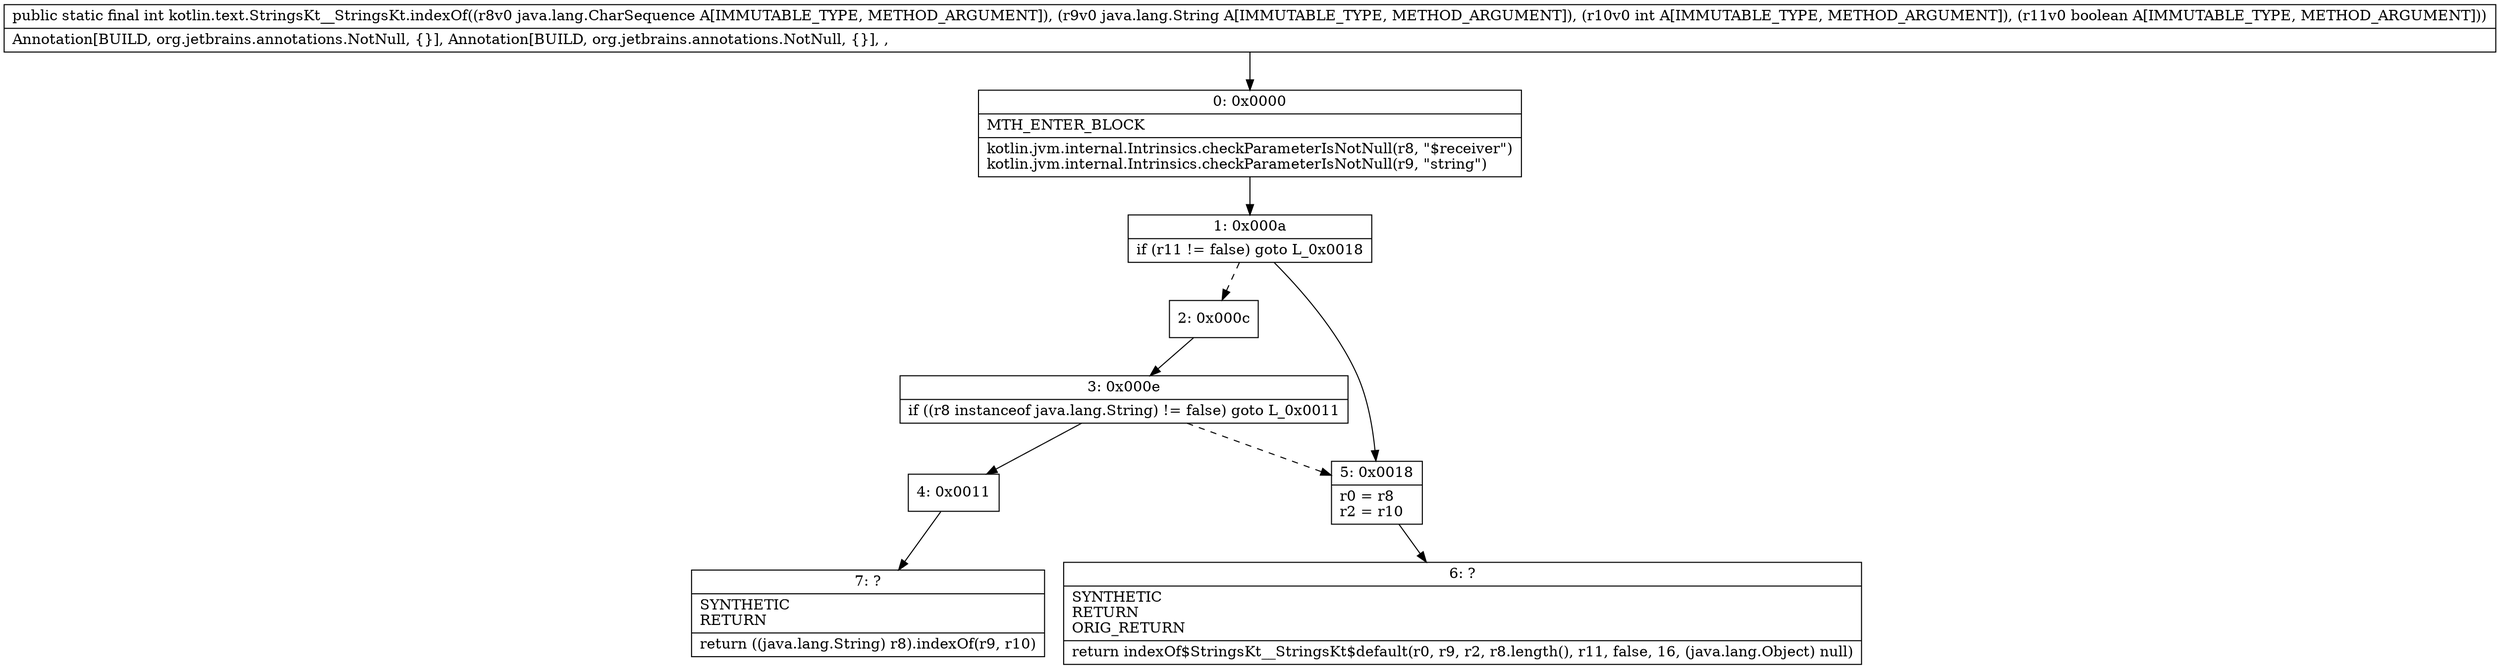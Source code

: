 digraph "CFG forkotlin.text.StringsKt__StringsKt.indexOf(Ljava\/lang\/CharSequence;Ljava\/lang\/String;IZ)I" {
Node_0 [shape=record,label="{0\:\ 0x0000|MTH_ENTER_BLOCK\l|kotlin.jvm.internal.Intrinsics.checkParameterIsNotNull(r8, \"$receiver\")\lkotlin.jvm.internal.Intrinsics.checkParameterIsNotNull(r9, \"string\")\l}"];
Node_1 [shape=record,label="{1\:\ 0x000a|if (r11 != false) goto L_0x0018\l}"];
Node_2 [shape=record,label="{2\:\ 0x000c}"];
Node_3 [shape=record,label="{3\:\ 0x000e|if ((r8 instanceof java.lang.String) != false) goto L_0x0011\l}"];
Node_4 [shape=record,label="{4\:\ 0x0011}"];
Node_5 [shape=record,label="{5\:\ 0x0018|r0 = r8\lr2 = r10\l}"];
Node_6 [shape=record,label="{6\:\ ?|SYNTHETIC\lRETURN\lORIG_RETURN\l|return indexOf$StringsKt__StringsKt$default(r0, r9, r2, r8.length(), r11, false, 16, (java.lang.Object) null)\l}"];
Node_7 [shape=record,label="{7\:\ ?|SYNTHETIC\lRETURN\l|return ((java.lang.String) r8).indexOf(r9, r10)\l}"];
MethodNode[shape=record,label="{public static final int kotlin.text.StringsKt__StringsKt.indexOf((r8v0 java.lang.CharSequence A[IMMUTABLE_TYPE, METHOD_ARGUMENT]), (r9v0 java.lang.String A[IMMUTABLE_TYPE, METHOD_ARGUMENT]), (r10v0 int A[IMMUTABLE_TYPE, METHOD_ARGUMENT]), (r11v0 boolean A[IMMUTABLE_TYPE, METHOD_ARGUMENT]))  | Annotation[BUILD, org.jetbrains.annotations.NotNull, \{\}], Annotation[BUILD, org.jetbrains.annotations.NotNull, \{\}], , \l}"];
MethodNode -> Node_0;
Node_0 -> Node_1;
Node_1 -> Node_2[style=dashed];
Node_1 -> Node_5;
Node_2 -> Node_3;
Node_3 -> Node_4;
Node_3 -> Node_5[style=dashed];
Node_4 -> Node_7;
Node_5 -> Node_6;
}

